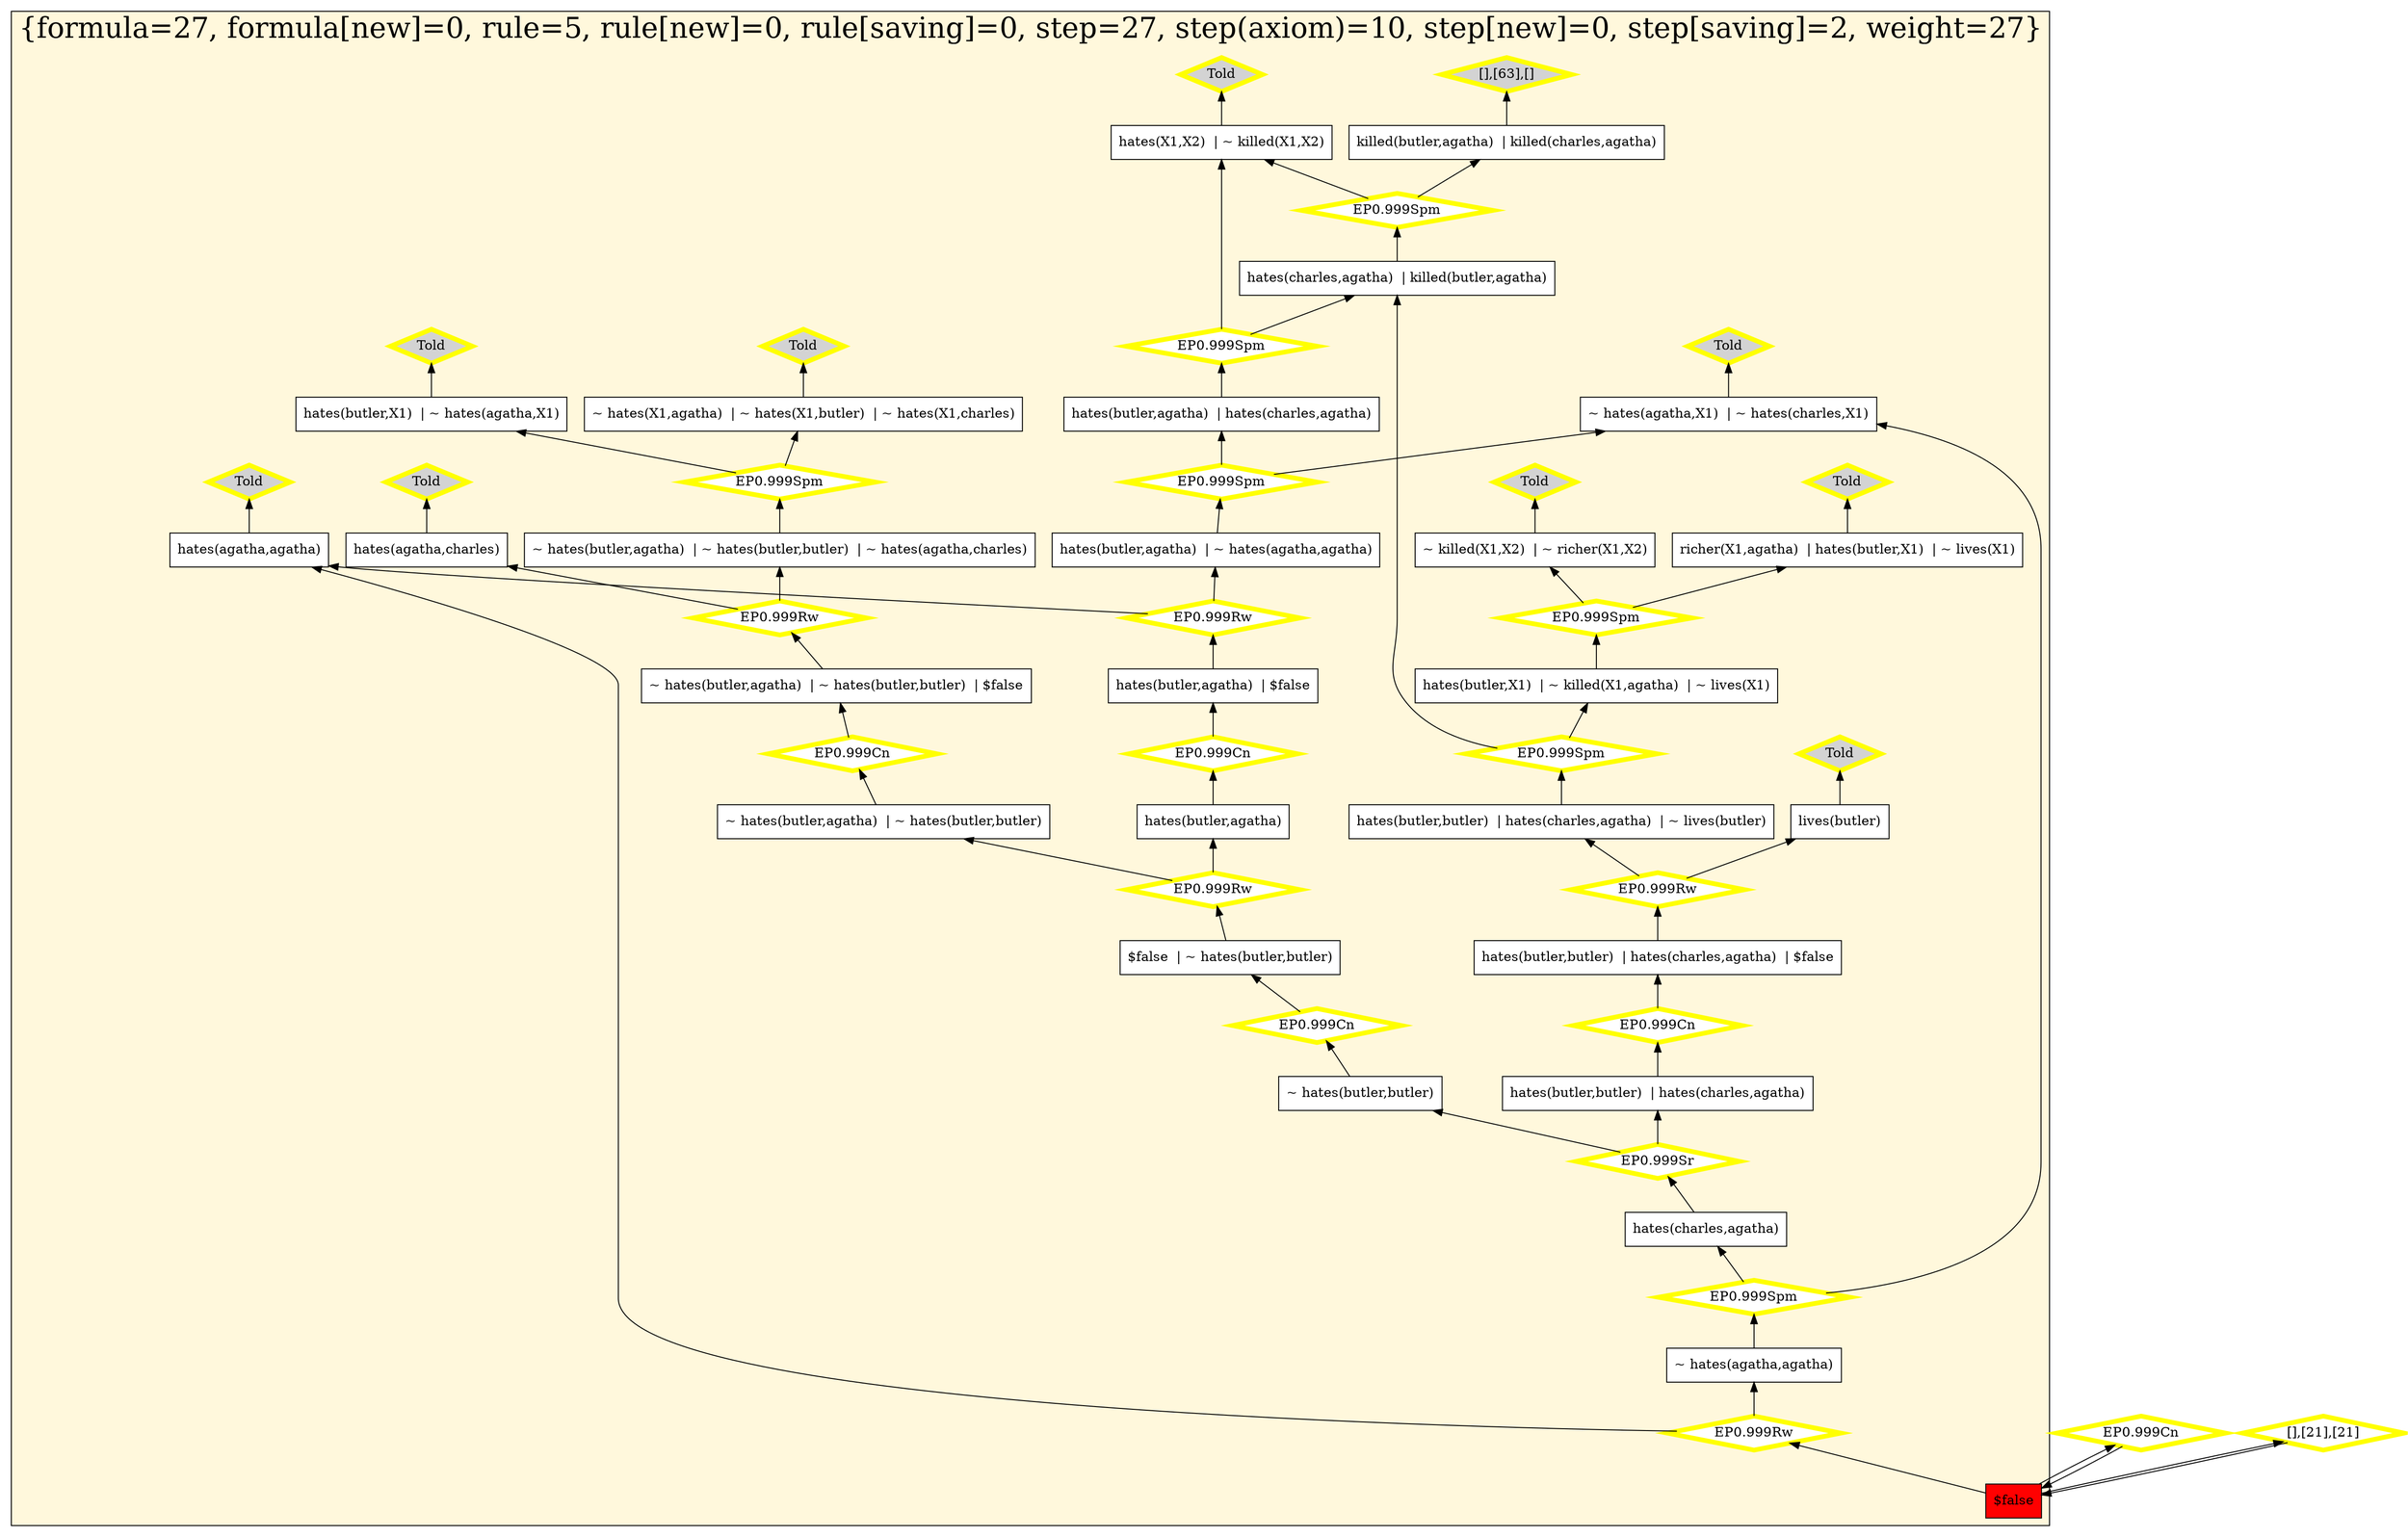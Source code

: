 digraph g 
{ rankdir=BT;
   
  "x_31" [ color="black" shape="box" label="hates(agatha,agatha)" fillcolor="white" style="filled"  ];
  "x_2" [ color="black" shape="box" label="~ killed(X1,X2)  | ~ richer(X1,X2)" fillcolor="white" style="filled"  ];
  "x_105" [ color="black" shape="box" label="hates(butler,butler)  | hates(charles,agatha)  | $false" fillcolor="white" style="filled"  ];
  "x_3" [ color="black" shape="box" label="hates(butler,agatha)  | $false" fillcolor="white" style="filled"  ];
  "x_37" [ color="black" shape="box" label="richer(X1,agatha)  | hates(butler,X1)  | ~ lives(X1)" fillcolor="white" style="filled"  ];
  "x_13" [ color="black" shape="box" label="hates(charles,agatha)  | killed(butler,agatha)" fillcolor="white" style="filled"  ];
  "x_136" [ color="black" shape="box" label="hates(agatha,charles)" fillcolor="white" style="filled"  ];
  "x_21" [ color="black" shape="box" label="$false" fillcolor="red" style="filled"  ];
  "x_70" [ color="black" shape="box" label="hates(butler,agatha)  | hates(charles,agatha)" fillcolor="white" style="filled"  ];
  "x_61" [ color="black" shape="box" label="~ hates(agatha,X1)  | ~ hates(charles,X1)" fillcolor="white" style="filled"  ];
  "x_141" [ color="black" shape="box" label="~ hates(butler,agatha)  | ~ hates(butler,butler)" fillcolor="white" style="filled"  ];
  "x_9" [ color="black" shape="box" label="~ hates(butler,agatha)  | ~ hates(butler,butler)  | ~ hates(agatha,charles)" fillcolor="white" style="filled"  ];
  "x_74" [ color="black" shape="box" label="hates(butler,agatha)" fillcolor="white" style="filled"  ];
  "x_46" [ color="black" shape="box" label="~ hates(butler,butler)" fillcolor="white" style="filled"  ];
  "x_21" [ color="black" shape="box" label="$false" fillcolor="red" style="filled"  ];
  "x_63" [ color="black" shape="box" label="killed(butler,agatha)  | killed(charles,agatha)" fillcolor="white" style="filled"  ];
  "x_85" [ color="black" shape="box" label="$false  | ~ hates(butler,butler)" fillcolor="white" style="filled"  ];
  "x_129" [ color="black" shape="box" label="hates(butler,X1)  | ~ killed(X1,agatha)  | ~ lives(X1)" fillcolor="white" style="filled"  ];
  "x_88" [ color="black" shape="box" label="~ hates(butler,agatha)  | ~ hates(butler,butler)  | $false" fillcolor="white" style="filled"  ];
  "x_68" [ color="black" shape="box" label="~ hates(X1,agatha)  | ~ hates(X1,butler)  | ~ hates(X1,charles)" fillcolor="white" style="filled"  ];
  "x_47" [ color="black" shape="box" label="hates(butler,agatha)  | ~ hates(agatha,agatha)" fillcolor="white" style="filled"  ];
  "x_59" [ color="black" shape="box" label="hates(butler,X1)  | ~ hates(agatha,X1)" fillcolor="white" style="filled"  ];
  "x_135" [ color="black" shape="box" label="hates(X1,X2)  | ~ killed(X1,X2)" fillcolor="white" style="filled"  ];
  "x_114" [ color="black" shape="box" label="~ hates(agatha,agatha)" fillcolor="white" style="filled"  ];
  "x_97" [ color="black" shape="box" label="hates(butler,butler)  | hates(charles,agatha)  | ~ lives(butler)" fillcolor="white" style="filled"  ];
  "x_1" [ color="black" shape="box" label="lives(butler)" fillcolor="white" style="filled"  ];
  "x_21" [ color="black" shape="box" label="$false" fillcolor="red" style="filled"  ];
  "x_87" [ color="black" shape="box" label="hates(charles,agatha)" fillcolor="white" style="filled"  ];
  "x_102" [ color="black" shape="box" label="hates(butler,butler)  | hates(charles,agatha)" fillcolor="white" style="filled"  ];
  "81d7037:1242be2cf89:-7f0b" [ URL="http://browser.inference-web.org/iwbrowser/BrowseNodeSet?url=http%3A%2F%2Finference-web.org%2Fproofs%2Ftptp%2FSolutions%2FPUZ%2FPUZ001-1%2FEP---1.1pre%2Fanswer.owl%23ns_18" color="yellow" shape="diamond" label="EP0.999Spm" fillcolor="white" style="filled" penwidth="5"  ];
  "x_9" -> "81d7037:1242be2cf89:-7f0b";
  "81d7037:1242be2cf89:-7f0b" -> "x_59";
  "81d7037:1242be2cf89:-7f0b" -> "x_68";
  "81d7037:1242be2cf89:-7f65" [ URL="http://browser.inference-web.org/iwbrowser/BrowseNodeSet?url=http%3A%2F%2Finference-web.org%2Fproofs%2Ftptp%2FSolutions%2FPUZ%2FPUZ001-1%2FEP---1.1pre%2Fanswer.owl%23ns_13" color="yellow" shape="diamond" label="EP0.999Spm" fillcolor="white" style="filled" penwidth="5"  ];
  "x_13" -> "81d7037:1242be2cf89:-7f65";
  "81d7037:1242be2cf89:-7f65" -> "x_63";
  "81d7037:1242be2cf89:-7f65" -> "x_135";
  "81d7037:1242be2cf89:-7efc" [ URL="http://browser.inference-web.org/iwbrowser/BrowseNodeSet?url=http%3A%2F%2Finference-web.org%2Fproofs%2Ftptp%2FSolutions%2FPUZ%2FPUZ001-1%2FEP---1.1pre%2Fanswer.owl%23ns_27" color="yellow" shape="diamond" label="EP0.999Cn" fillcolor="white" style="filled" penwidth="5"  ];
  "x_102" -> "81d7037:1242be2cf89:-7efc";
  "81d7037:1242be2cf89:-7efc" -> "x_105";
  "81d7037:1242be2cf89:-7f06" [ URL="http://browser.inference-web.org/iwbrowser/BrowseNodeSet?url=http%3A%2F%2Finference-web.org%2Fproofs%2Ftptp%2FSolutions%2FPUZ%2FPUZ001-1%2FEP---1.1pre%2Fanswer.owl%23ns_10" color="yellow" shape="diamond" label="Told" fillcolor="lightgrey" style="filled" penwidth="5"  ];
  "x_59" -> "81d7037:1242be2cf89:-7f06";
  "81d7037:1242be2cf89:-7eee" [ URL="http://browser.inference-web.org/iwbrowser/BrowseNodeSet?url=http%3A%2F%2Finference-web.org%2Fproofs%2Ftptp%2FSolutions%2FPUZ%2FPUZ001-1%2FEP---1.1pre%2Fanswer.owl%23ns_25" color="yellow" shape="diamond" label="EP0.999Spm" fillcolor="white" style="filled" penwidth="5"  ];
  "x_97" -> "81d7037:1242be2cf89:-7eee";
  "81d7037:1242be2cf89:-7eee" -> "x_13";
  "81d7037:1242be2cf89:-7eee" -> "x_129";
  "81d7037:1242be2cf89:-7ee4" [ URL="http://browser.inference-web.org/iwbrowser/BrowseNodeSet?url=http%3A%2F%2Finference-web.org%2Fproofs%2Ftptp%2FSolutions%2FPUZ%2FPUZ001-1%2FEP---1.1pre%2Fanswer.owl%23ns_11" color="yellow" shape="diamond" label="Told" fillcolor="lightgrey" style="filled" penwidth="5"  ];
  "x_37" -> "81d7037:1242be2cf89:-7ee4";
  "81d7037:1242be2cf89:-7f32" [ URL="http://browser.inference-web.org/iwbrowser/BrowseNodeSet?url=http%3A%2F%2Finference-web.org%2Fproofs%2Ftptp%2FSolutions%2FPUZ%2FPUZ001-1%2FEP---1.1pre%2Fanswer.owl%23ns_34" color="yellow" shape="diamond" label="EP0.999Rw" fillcolor="white" style="filled" penwidth="5"  ];
  "x_3" -> "81d7037:1242be2cf89:-7f32";
  "81d7037:1242be2cf89:-7f32" -> "x_31";
  "81d7037:1242be2cf89:-7f32" -> "x_47";
  "81d7037:1242be2cf89:-7f19" [ URL="http://browser.inference-web.org/iwbrowser/BrowseNodeSet?url=http%3A%2F%2Finference-web.org%2Fproofs%2Ftptp%2FSolutions%2FPUZ%2FPUZ001-1%2FEP---1.1pre%2Fanswer.owl%23ns_20" color="yellow" shape="diamond" label="EP0.999Cn" fillcolor="white" style="filled" penwidth="5"  ];
  "x_141" -> "81d7037:1242be2cf89:-7f19";
  "81d7037:1242be2cf89:-7f19" -> "x_88";
  "81d7037:1242be2cf89:-7f49" [ URL="http://browser.inference-web.org/iwbrowser/BrowseNodeSet?url=http%3A%2F%2Finference-web.org%2Fproofs%2Ftptp%2FSolutions%2FPUZ%2FPUZ001-1%2FEP---1.1pre%2Fanswer.owl%23ns_41" color="yellow" shape="diamond" label="EP0.999Spm" fillcolor="white" style="filled" penwidth="5"  ];
  "x_114" -> "81d7037:1242be2cf89:-7f49";
  "81d7037:1242be2cf89:-7f49" -> "x_61";
  "81d7037:1242be2cf89:-7f49" -> "x_87";
  "81d7037:1242be2cf89:-7f10" [ URL="http://browser.inference-web.org/iwbrowser/BrowseNodeSet?url=http%3A%2F%2Finference-web.org%2Fproofs%2Ftptp%2FSolutions%2FPUZ%2FPUZ001-1%2FEP---1.1pre%2Fanswer.owl%23ns_8" color="yellow" shape="diamond" label="Told" fillcolor="lightgrey" style="filled" penwidth="5"  ];
  "x_136" -> "81d7037:1242be2cf89:-7f10";
  "81d7037:1242be2cf89:-7f28" [ URL="http://browser.inference-web.org/iwbrowser/BrowseNodeSet?url=http%3A%2F%2Finference-web.org%2Fproofs%2Ftptp%2FSolutions%2FPUZ%2FPUZ001-1%2FEP---1.1pre%2Fanswer.owl%23ns_24" color="yellow" shape="diamond" label="EP0.999Spm" fillcolor="white" style="filled" penwidth="5"  ];
  "x_70" -> "81d7037:1242be2cf89:-7f28";
  "81d7037:1242be2cf89:-7f28" -> "x_13";
  "81d7037:1242be2cf89:-7f28" -> "x_135";
  "81d7037:1242be2cf89:-7f57" [ URL="http://browser.inference-web.org/iwbrowser/BrowseNodeSet?url=http%3A%2F%2Finference-web.org%2Fproofs%2Ftptp%2FSolutions%2FPUZ%2FPUZ001-1%2FEP---1.1pre%2Fanswer.owl%23ns_44" color="yellow" shape="diamond" label="EP0.999Cn" fillcolor="white" style="filled" penwidth="5"  ];
  "x_21" -> "81d7037:1242be2cf89:-7f57";
  "81d7037:1242be2cf89:-7f57" -> "x_21";
  "81d7037:1242be2cf89:-7ef8" [ URL="http://browser.inference-web.org/iwbrowser/BrowseNodeSet?url=http%3A%2F%2Finference-web.org%2Fproofs%2Ftptp%2FSolutions%2FPUZ%2FPUZ001-1%2FEP---1.1pre%2Fanswer.owl%23ns_26" color="yellow" shape="diamond" label="EP0.999Rw" fillcolor="white" style="filled" penwidth="5"  ];
  "x_105" -> "81d7037:1242be2cf89:-7ef8";
  "81d7037:1242be2cf89:-7ef8" -> "x_1";
  "81d7037:1242be2cf89:-7ef8" -> "x_97";
  "81d7037:1242be2cf89:-7f36" [ URL="http://browser.inference-web.org/iwbrowser/BrowseNodeSet?url=http%3A%2F%2Finference-web.org%2Fproofs%2Ftptp%2FSolutions%2FPUZ%2FPUZ001-1%2FEP---1.1pre%2Fanswer.owl%23ns_35" color="yellow" shape="diamond" label="EP0.999Cn" fillcolor="white" style="filled" penwidth="5"  ];
  "x_74" -> "81d7037:1242be2cf89:-7f36";
  "81d7037:1242be2cf89:-7f36" -> "x_3";
  "81d7037:1242be2cf89:-7f53" [ URL="http://browser.inference-web.org/iwbrowser/BrowseNodeSet?url=http%3A%2F%2Finference-web.org%2Fproofs%2Ftptp%2FSolutions%2FPUZ%2FPUZ001-1%2FEP---1.1pre%2Fanswer.owl%23ns_43" color="yellow" shape="diamond" label="EP0.999Rw" fillcolor="white" style="filled" penwidth="5"  ];
  "x_21" -> "81d7037:1242be2cf89:-7f53";
  "81d7037:1242be2cf89:-7f53" -> "x_31";
  "81d7037:1242be2cf89:-7f53" -> "x_114";
  "81d7037:1242be2cf89:-7f4e" [ URL="http://browser.inference-web.org/iwbrowser/BrowseNodeSet?url=http%3A%2F%2Finference-web.org%2Fproofs%2Ftptp%2FSolutions%2FPUZ%2FPUZ001-1%2FEP---1.1pre%2Fanswer.owl%23ns_7" color="yellow" shape="diamond" label="Told" fillcolor="lightgrey" style="filled" penwidth="5"  ];
  "x_31" -> "81d7037:1242be2cf89:-7f4e";
  "81d7037:1242be2cf89:-7ef3" [ URL="http://browser.inference-web.org/iwbrowser/BrowseNodeSet?url=http%3A%2F%2Finference-web.org%2Fproofs%2Ftptp%2FSolutions%2FPUZ%2FPUZ001-1%2FEP---1.1pre%2Fanswer.owl%23ns_2" color="yellow" shape="diamond" label="Told" fillcolor="lightgrey" style="filled" penwidth="5"  ];
  "x_1" -> "81d7037:1242be2cf89:-7ef3";
  "81d7037:1242be2cf89:-7f60" [ URL="http://browser.inference-web.org/iwbrowser/BrowseNodeSet?url=http%3A%2F%2Finference-web.org%2Fproofs%2Ftptp%2FSolutions%2FPUZ%2FPUZ001-1%2FEP---1.1pre%2Fanswer.owl%23ns_12" color="yellow" shape="diamond" label="[],[63],[]" fillcolor="lightgrey" style="filled" penwidth="5"  ];
  "x_63" -> "81d7037:1242be2cf89:-7f60";
  "81d7037:1242be2cf89:-7f3b" [ URL="http://browser.inference-web.org/iwbrowser/BrowseNodeSet?url=http%3A%2F%2Finference-web.org%2Fproofs%2Ftptp%2FSolutions%2FPUZ%2FPUZ001-1%2FEP---1.1pre%2Fanswer.owl%23ns_37" color="yellow" shape="diamond" label="EP0.999Rw" fillcolor="white" style="filled" penwidth="5"  ];
  "x_85" -> "81d7037:1242be2cf89:-7f3b";
  "81d7037:1242be2cf89:-7f3b" -> "x_74";
  "81d7037:1242be2cf89:-7f3b" -> "x_141";
  "81d7037:1242be2cf89:-7f15" [ URL="http://browser.inference-web.org/iwbrowser/BrowseNodeSet?url=http%3A%2F%2Finference-web.org%2Fproofs%2Ftptp%2FSolutions%2FPUZ%2FPUZ001-1%2FEP---1.1pre%2Fanswer.owl%23ns_19" color="yellow" shape="diamond" label="EP0.999Rw" fillcolor="white" style="filled" penwidth="5"  ];
  "x_88" -> "81d7037:1242be2cf89:-7f15";
  "81d7037:1242be2cf89:-7f15" -> "x_9";
  "81d7037:1242be2cf89:-7f15" -> "x_136";
  "81d7037:1242be2cf89:-7edf" [ URL="http://browser.inference-web.org/iwbrowser/BrowseNodeSet?url=http%3A%2F%2Finference-web.org%2Fproofs%2Ftptp%2FSolutions%2FPUZ%2FPUZ001-1%2FEP---1.1pre%2Fanswer.owl%23ns_4" color="yellow" shape="diamond" label="Told" fillcolor="lightgrey" style="filled" penwidth="5"  ];
  "x_2" -> "81d7037:1242be2cf89:-7edf";
  "81d7037:1242be2cf89:-7f01" [ URL="http://browser.inference-web.org/iwbrowser/BrowseNodeSet?url=http%3A%2F%2Finference-web.org%2Fproofs%2Ftptp%2FSolutions%2FPUZ%2FPUZ001-1%2FEP---1.1pre%2Fanswer.owl%23ns_6" color="yellow" shape="diamond" label="Told" fillcolor="lightgrey" style="filled" penwidth="5"  ];
  "x_68" -> "81d7037:1242be2cf89:-7f01";
  "81d7037:1242be2cf89:-7f1e" [ URL="http://browser.inference-web.org/iwbrowser/BrowseNodeSet?url=http%3A%2F%2Finference-web.org%2Fproofs%2Ftptp%2FSolutions%2FPUZ%2FPUZ001-1%2FEP---1.1pre%2Fanswer.owl%23ns_5" color="yellow" shape="diamond" label="Told" fillcolor="lightgrey" style="filled" penwidth="5"  ];
  "x_61" -> "81d7037:1242be2cf89:-7f1e";
  "81d7037:1242be2cf89:-7ee9" [ URL="http://browser.inference-web.org/iwbrowser/BrowseNodeSet?url=http%3A%2F%2Finference-web.org%2Fproofs%2Ftptp%2FSolutions%2FPUZ%2FPUZ001-1%2FEP---1.1pre%2Fanswer.owl%23ns_14" color="yellow" shape="diamond" label="EP0.999Spm" fillcolor="white" style="filled" penwidth="5"  ];
  "x_129" -> "81d7037:1242be2cf89:-7ee9";
  "81d7037:1242be2cf89:-7ee9" -> "x_2";
  "81d7037:1242be2cf89:-7ee9" -> "x_37";
  "81d7037:1242be2cf89:-7f23" [ URL="http://browser.inference-web.org/iwbrowser/BrowseNodeSet?url=http%3A%2F%2Finference-web.org%2Fproofs%2Ftptp%2FSolutions%2FPUZ%2FPUZ001-1%2FEP---1.1pre%2Fanswer.owl%23ns_9" color="yellow" shape="diamond" label="Told" fillcolor="lightgrey" style="filled" penwidth="5"  ];
  "x_135" -> "81d7037:1242be2cf89:-7f23";
  "81d7037:1242be2cf89:-7f2d" [ URL="http://browser.inference-web.org/iwbrowser/BrowseNodeSet?url=http%3A%2F%2Finference-web.org%2Fproofs%2Ftptp%2FSolutions%2FPUZ%2FPUZ001-1%2FEP---1.1pre%2Fanswer.owl%23ns_33" color="yellow" shape="diamond" label="EP0.999Spm" fillcolor="white" style="filled" penwidth="5"  ];
  "x_47" -> "81d7037:1242be2cf89:-7f2d";
  "81d7037:1242be2cf89:-7f2d" -> "x_61";
  "81d7037:1242be2cf89:-7f2d" -> "x_70";
  "81d7037:1242be2cf89:-7f5b" [ URL="http://browser.inference-web.org/iwbrowser/BrowseNodeSet?url=http%3A%2F%2Finference-web.org%2Fproofs%2Ftptp%2FSolutions%2FPUZ%2FPUZ001-1%2FEP---1.1pre%2Fanswer.owl%23answer" color="yellow" shape="diamond" label="[],[21],[21]" fillcolor="white" style="filled" penwidth="5"  ];
  "x_21" -> "81d7037:1242be2cf89:-7f5b";
  "81d7037:1242be2cf89:-7f5b" -> "x_21";
  "81d7037:1242be2cf89:-7f3f" [ URL="http://browser.inference-web.org/iwbrowser/BrowseNodeSet?url=http%3A%2F%2Finference-web.org%2Fproofs%2Ftptp%2FSolutions%2FPUZ%2FPUZ001-1%2FEP---1.1pre%2Fanswer.owl%23ns_38" color="yellow" shape="diamond" label="EP0.999Cn" fillcolor="white" style="filled" penwidth="5"  ];
  "x_46" -> "81d7037:1242be2cf89:-7f3f";
  "81d7037:1242be2cf89:-7f3f" -> "x_85";
  "81d7037:1242be2cf89:-7f44" [ URL="http://browser.inference-web.org/iwbrowser/BrowseNodeSet?url=http%3A%2F%2Finference-web.org%2Fproofs%2Ftptp%2FSolutions%2FPUZ%2FPUZ001-1%2FEP---1.1pre%2Fanswer.owl%23ns_40" color="yellow" shape="diamond" label="EP0.999Sr" fillcolor="white" style="filled" penwidth="5"  ];
  "x_87" -> "81d7037:1242be2cf89:-7f44";
  "81d7037:1242be2cf89:-7f44" -> "x_46";
  "81d7037:1242be2cf89:-7f44" -> "x_102";
  
 subgraph cluster_opt 
{ labelloc=b label="{formula=27, formula[new]=0, rule=5, rule[new]=0, rule[saving]=0, step=27, step(axiom)=10, step[new]=0, step[saving]=2, weight=27}" 
 fontsize=30 fillcolor=cornsilk style=filled 
  x_68 ; x_1 ; x_136 ; x_2 ; x_70 ; x_3 ; x_141 ; x_129 ; x_9 ; x_13 ; x_135 ; x_74 ; x_85 ; x_87 ; x_21 ; x_88 ; x_31 ; x_102 ; x_97 ; x_37 ; x_46 ; x_47 ; x_105 ; x_114 ; x_59 ; x_63 ; x_61 ; "81d7037:1242be2cf89:-7f0b" ;
 "81d7037:1242be2cf89:-7f65" ;
 "81d7037:1242be2cf89:-7f06" ;
 "81d7037:1242be2cf89:-7efc" ;
 "81d7037:1242be2cf89:-7f32" ;
 "81d7037:1242be2cf89:-7ee4" ;
 "81d7037:1242be2cf89:-7eee" ;
 "81d7037:1242be2cf89:-7f49" ;
 "81d7037:1242be2cf89:-7f19" ;
 "81d7037:1242be2cf89:-7f10" ;
 "81d7037:1242be2cf89:-7f28" ;
 "81d7037:1242be2cf89:-7ef8" ;
 "81d7037:1242be2cf89:-7f36" ;
 "81d7037:1242be2cf89:-7f53" ;
 "81d7037:1242be2cf89:-7f4e" ;
 "81d7037:1242be2cf89:-7ef3" ;
 "81d7037:1242be2cf89:-7f60" ;
 "81d7037:1242be2cf89:-7f3b" ;
 "81d7037:1242be2cf89:-7f15" ;
 "81d7037:1242be2cf89:-7edf" ;
 "81d7037:1242be2cf89:-7f01" ;
 "81d7037:1242be2cf89:-7f1e" ;
 "81d7037:1242be2cf89:-7ee9" ;
 "81d7037:1242be2cf89:-7f23" ;
 "81d7037:1242be2cf89:-7f2d" ;
 "81d7037:1242be2cf89:-7f3f" ;
 "81d7037:1242be2cf89:-7f44" ;
 
}
 
}
